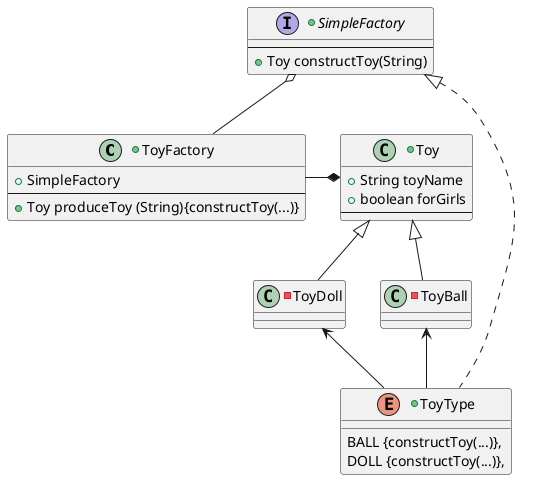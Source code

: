 @startuml

+class ToyFactory{
        +{field} SimpleFactory
    --
        +{method} Toy produceToy (String){constructToy(...)}
}

+class Toy{
        +{field} String toyName
        +{field} boolean forGirls
    --
}

-class ToyBall extends Toy{
}

-class ToyDoll extends Toy{
}

+interface SimpleFactory{
    --
        +{method} Toy constructToy(String)
}

+enum ToyType implements SimpleFactory{
BALL {constructToy(...)},
DOLL {constructToy(...)},
}

ToyFactory -right-* Toy

ToyFactory -up-o SimpleFactory
ToyType -up-> ToyBall
ToyType -up-> ToyDoll

@enduml